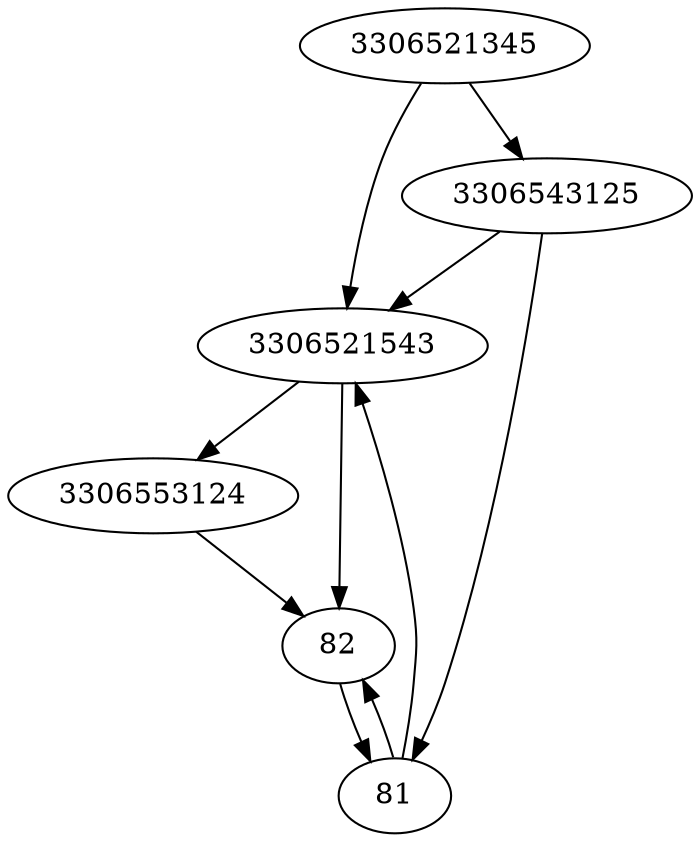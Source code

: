 strict digraph  {
3306521345;
3306553124;
3306521543;
81;
82;
3306543125;
3306521345 -> 3306543125;
3306521345 -> 3306521543;
3306553124 -> 82;
3306521543 -> 82;
3306521543 -> 3306553124;
81 -> 3306521543;
81 -> 82;
82 -> 81;
3306543125 -> 81;
3306543125 -> 3306521543;
}
